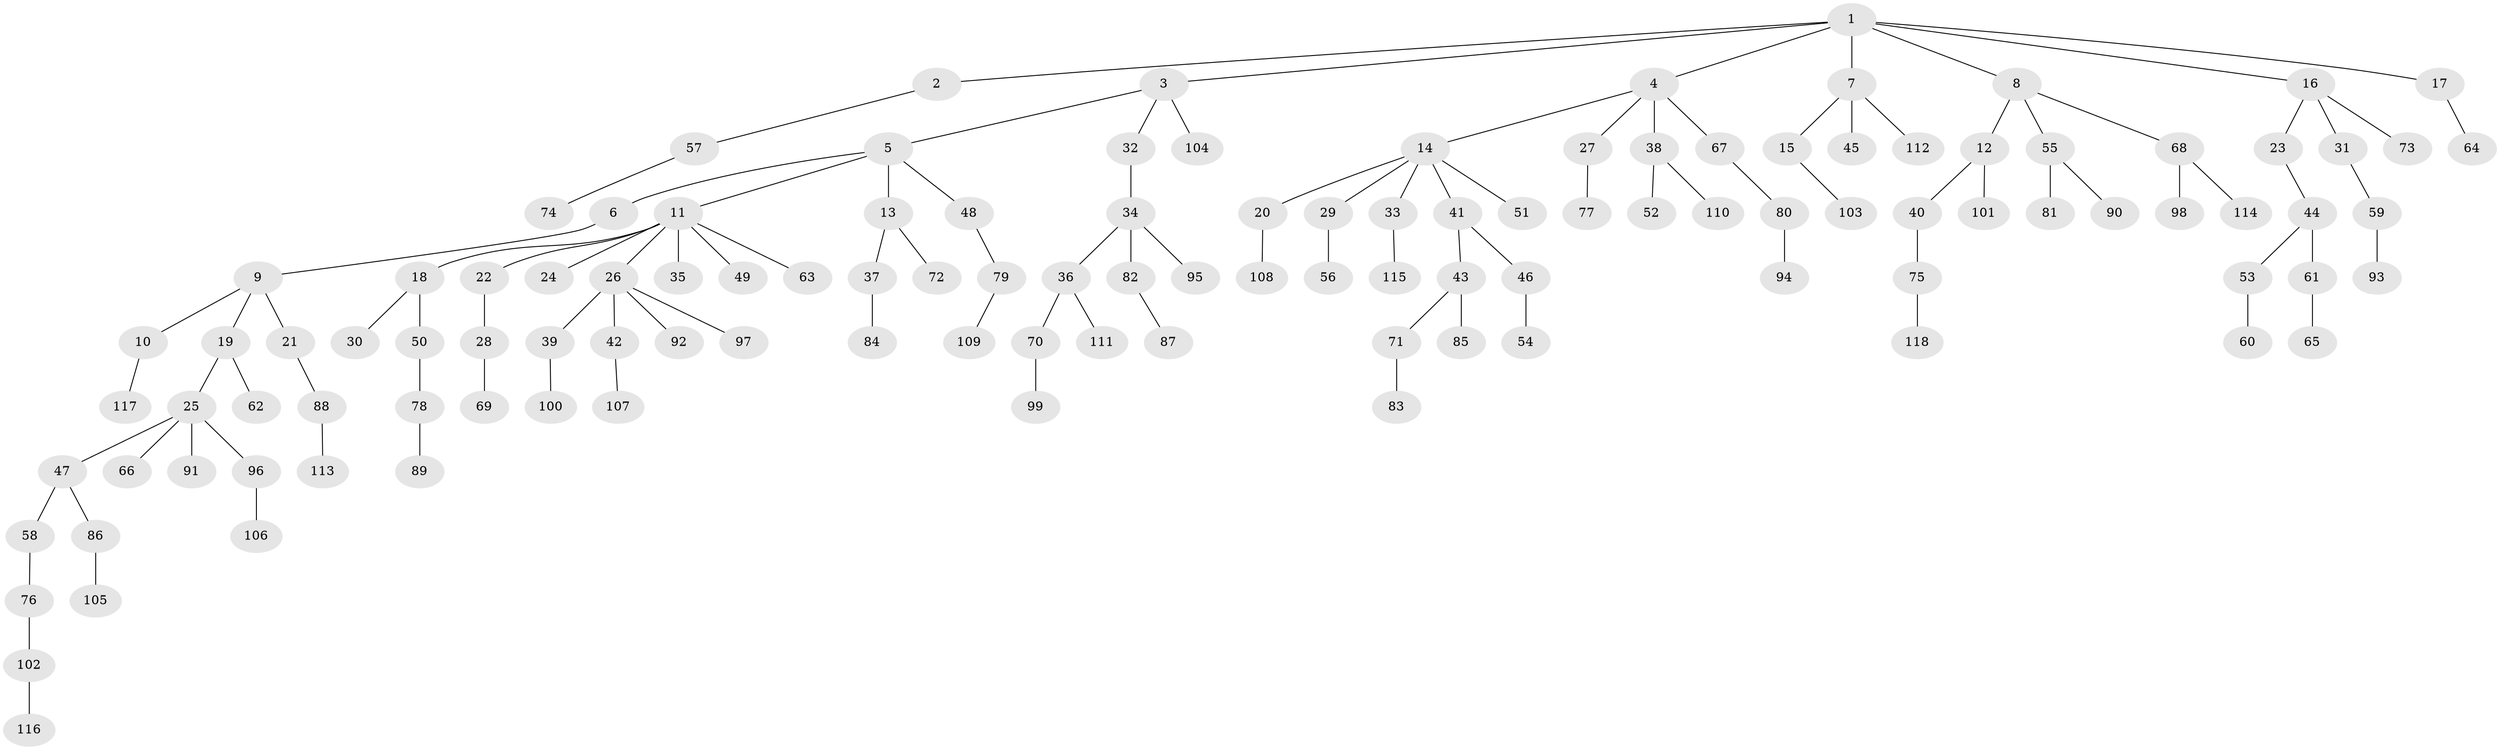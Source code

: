 // coarse degree distribution, {6: 0.01694915254237288, 3: 0.13559322033898305, 4: 0.06779661016949153, 5: 0.03389830508474576, 2: 0.2711864406779661, 1: 0.4745762711864407}
// Generated by graph-tools (version 1.1) at 2025/51/03/04/25 22:51:50]
// undirected, 118 vertices, 117 edges
graph export_dot {
  node [color=gray90,style=filled];
  1;
  2;
  3;
  4;
  5;
  6;
  7;
  8;
  9;
  10;
  11;
  12;
  13;
  14;
  15;
  16;
  17;
  18;
  19;
  20;
  21;
  22;
  23;
  24;
  25;
  26;
  27;
  28;
  29;
  30;
  31;
  32;
  33;
  34;
  35;
  36;
  37;
  38;
  39;
  40;
  41;
  42;
  43;
  44;
  45;
  46;
  47;
  48;
  49;
  50;
  51;
  52;
  53;
  54;
  55;
  56;
  57;
  58;
  59;
  60;
  61;
  62;
  63;
  64;
  65;
  66;
  67;
  68;
  69;
  70;
  71;
  72;
  73;
  74;
  75;
  76;
  77;
  78;
  79;
  80;
  81;
  82;
  83;
  84;
  85;
  86;
  87;
  88;
  89;
  90;
  91;
  92;
  93;
  94;
  95;
  96;
  97;
  98;
  99;
  100;
  101;
  102;
  103;
  104;
  105;
  106;
  107;
  108;
  109;
  110;
  111;
  112;
  113;
  114;
  115;
  116;
  117;
  118;
  1 -- 2;
  1 -- 3;
  1 -- 4;
  1 -- 7;
  1 -- 8;
  1 -- 16;
  1 -- 17;
  2 -- 57;
  3 -- 5;
  3 -- 32;
  3 -- 104;
  4 -- 14;
  4 -- 27;
  4 -- 38;
  4 -- 67;
  5 -- 6;
  5 -- 11;
  5 -- 13;
  5 -- 48;
  6 -- 9;
  7 -- 15;
  7 -- 45;
  7 -- 112;
  8 -- 12;
  8 -- 55;
  8 -- 68;
  9 -- 10;
  9 -- 19;
  9 -- 21;
  10 -- 117;
  11 -- 18;
  11 -- 22;
  11 -- 24;
  11 -- 26;
  11 -- 35;
  11 -- 49;
  11 -- 63;
  12 -- 40;
  12 -- 101;
  13 -- 37;
  13 -- 72;
  14 -- 20;
  14 -- 29;
  14 -- 33;
  14 -- 41;
  14 -- 51;
  15 -- 103;
  16 -- 23;
  16 -- 31;
  16 -- 73;
  17 -- 64;
  18 -- 30;
  18 -- 50;
  19 -- 25;
  19 -- 62;
  20 -- 108;
  21 -- 88;
  22 -- 28;
  23 -- 44;
  25 -- 47;
  25 -- 66;
  25 -- 91;
  25 -- 96;
  26 -- 39;
  26 -- 42;
  26 -- 92;
  26 -- 97;
  27 -- 77;
  28 -- 69;
  29 -- 56;
  31 -- 59;
  32 -- 34;
  33 -- 115;
  34 -- 36;
  34 -- 82;
  34 -- 95;
  36 -- 70;
  36 -- 111;
  37 -- 84;
  38 -- 52;
  38 -- 110;
  39 -- 100;
  40 -- 75;
  41 -- 43;
  41 -- 46;
  42 -- 107;
  43 -- 71;
  43 -- 85;
  44 -- 53;
  44 -- 61;
  46 -- 54;
  47 -- 58;
  47 -- 86;
  48 -- 79;
  50 -- 78;
  53 -- 60;
  55 -- 81;
  55 -- 90;
  57 -- 74;
  58 -- 76;
  59 -- 93;
  61 -- 65;
  67 -- 80;
  68 -- 98;
  68 -- 114;
  70 -- 99;
  71 -- 83;
  75 -- 118;
  76 -- 102;
  78 -- 89;
  79 -- 109;
  80 -- 94;
  82 -- 87;
  86 -- 105;
  88 -- 113;
  96 -- 106;
  102 -- 116;
}
